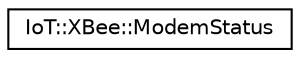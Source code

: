 digraph "Graphical Class Hierarchy"
{
 // LATEX_PDF_SIZE
  edge [fontname="Helvetica",fontsize="10",labelfontname="Helvetica",labelfontsize="10"];
  node [fontname="Helvetica",fontsize="10",shape=record];
  rankdir="LR";
  Node0 [label="IoT::XBee::ModemStatus",height=0.2,width=0.4,color="black", fillcolor="white", style="filled",URL="$structIoT_1_1XBee_1_1ModemStatus.html",tooltip=" "];
}
